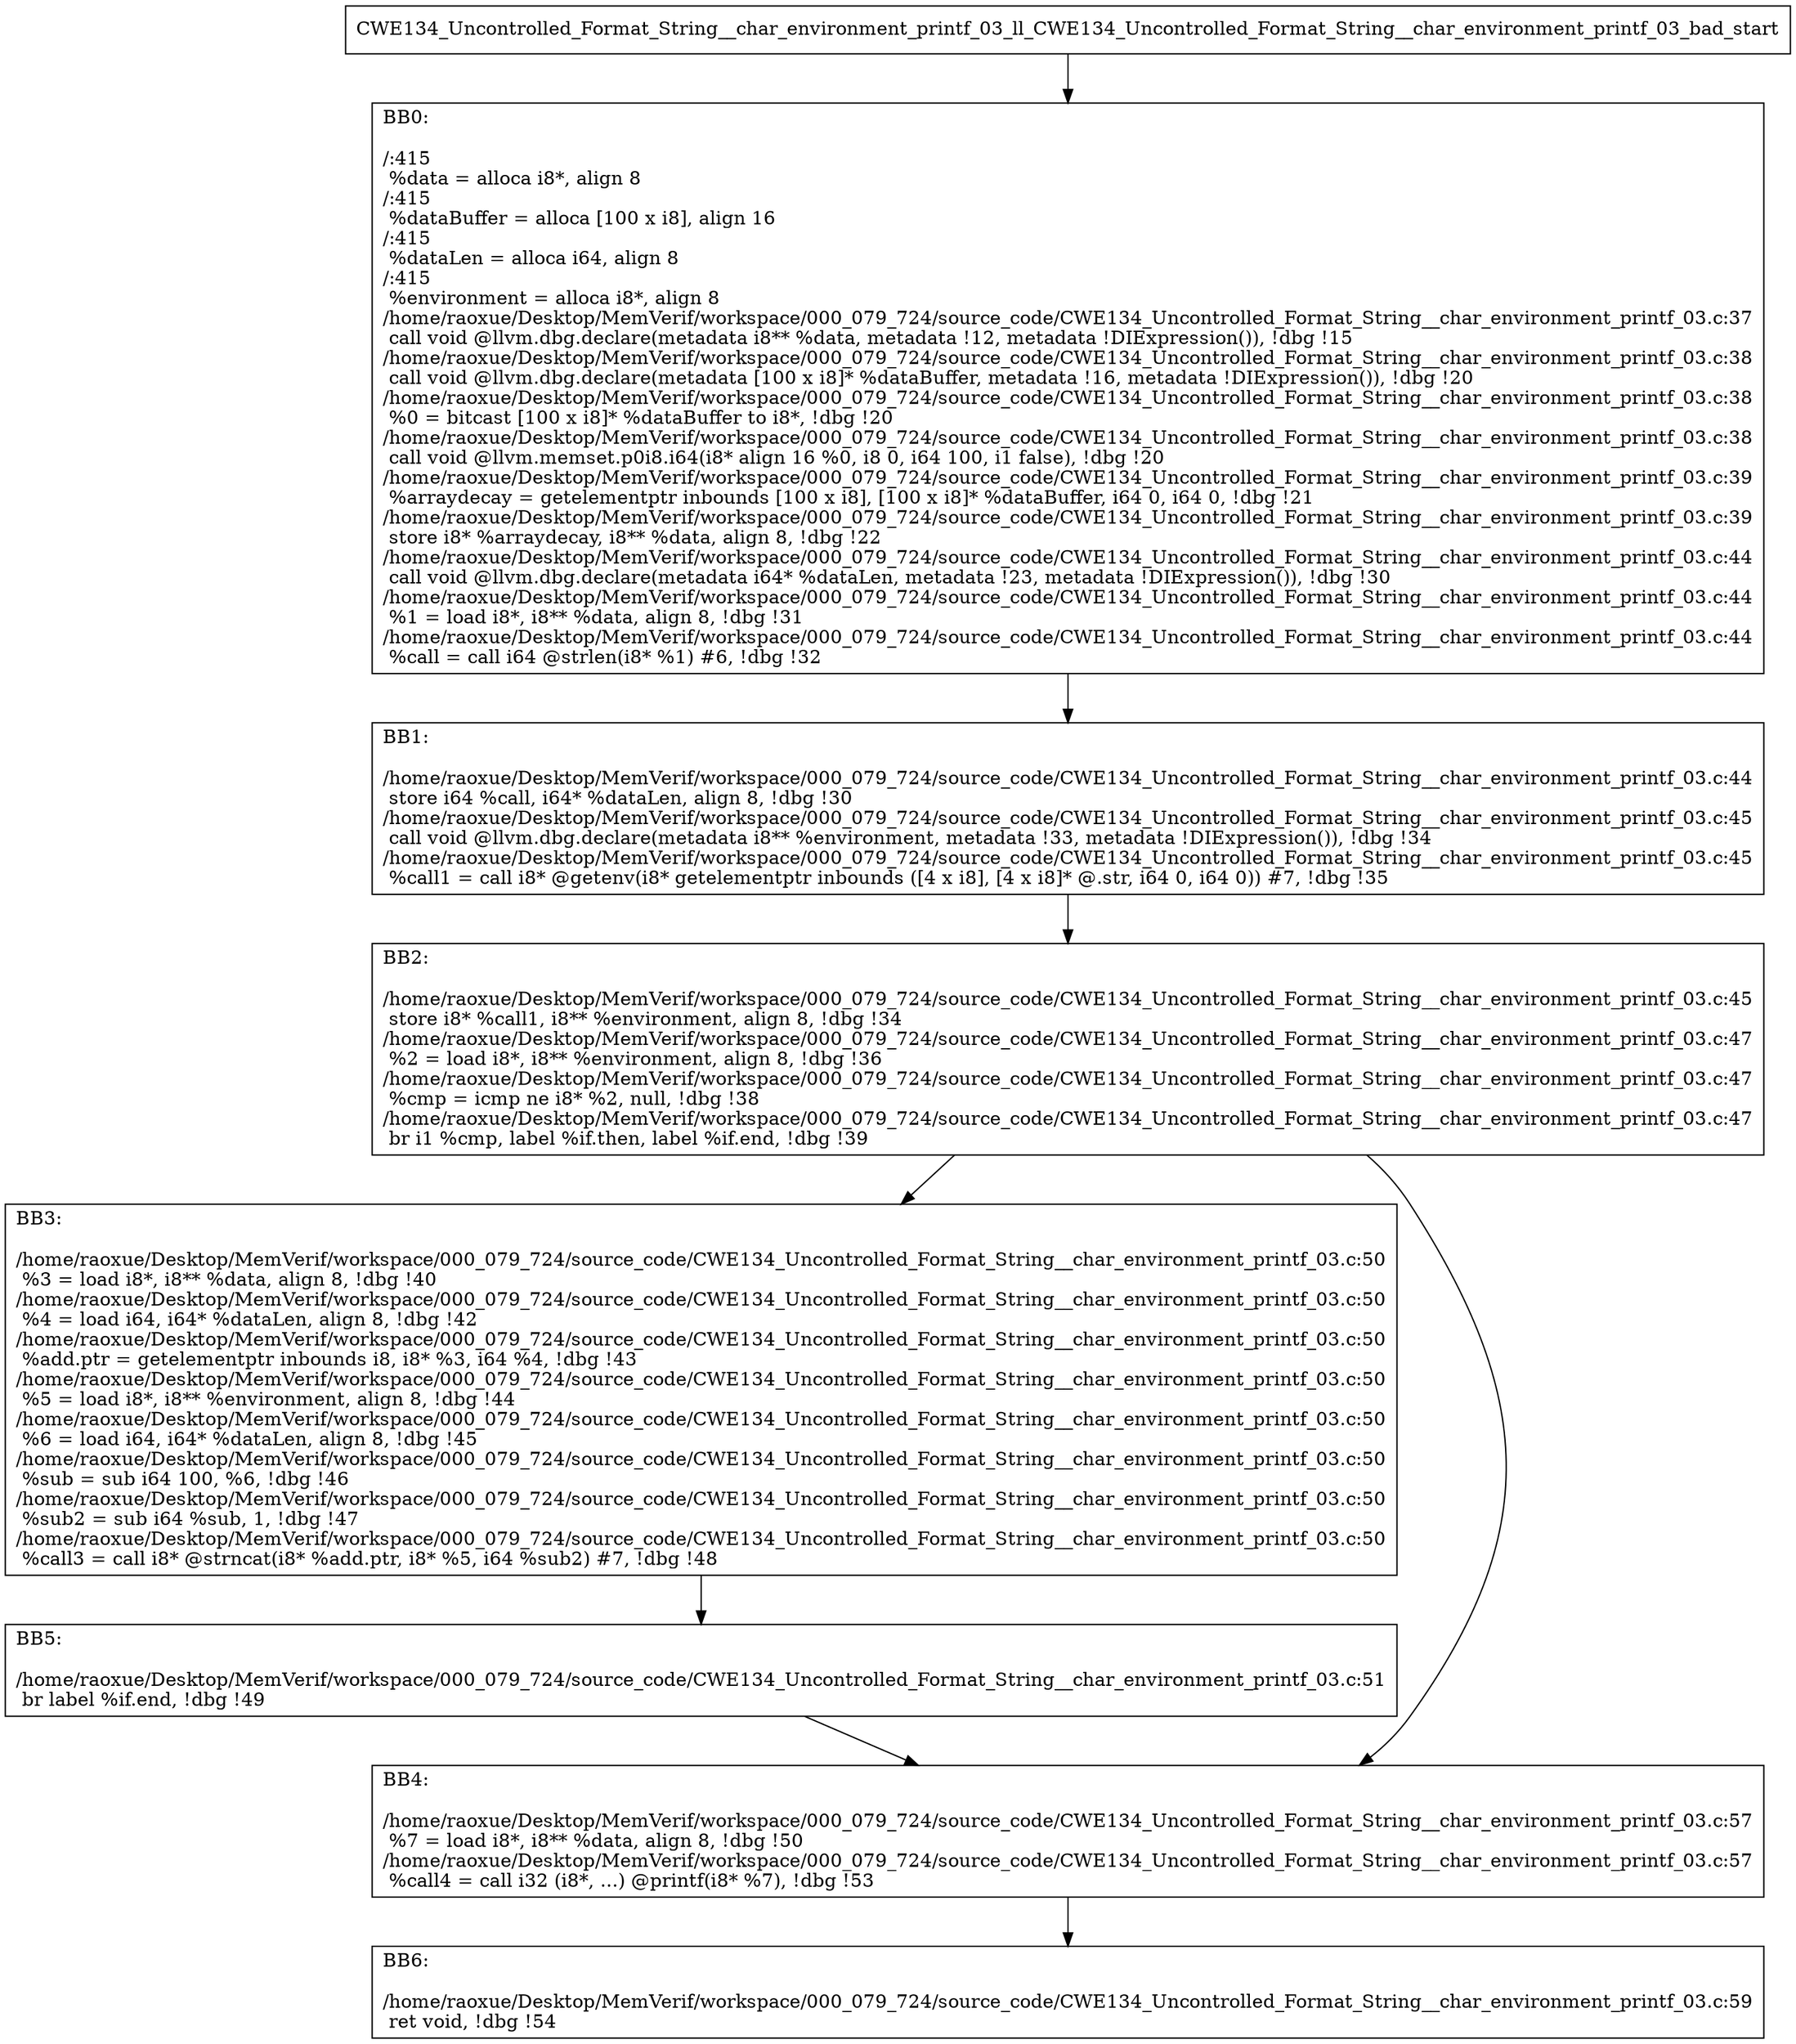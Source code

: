 digraph "CFG for'CWE134_Uncontrolled_Format_String__char_environment_printf_03_ll_CWE134_Uncontrolled_Format_String__char_environment_printf_03_bad' function" {
	BBCWE134_Uncontrolled_Format_String__char_environment_printf_03_ll_CWE134_Uncontrolled_Format_String__char_environment_printf_03_bad_start[shape=record,label="{CWE134_Uncontrolled_Format_String__char_environment_printf_03_ll_CWE134_Uncontrolled_Format_String__char_environment_printf_03_bad_start}"];
	BBCWE134_Uncontrolled_Format_String__char_environment_printf_03_ll_CWE134_Uncontrolled_Format_String__char_environment_printf_03_bad_start-> CWE134_Uncontrolled_Format_String__char_environment_printf_03_ll_CWE134_Uncontrolled_Format_String__char_environment_printf_03_badBB0;
	CWE134_Uncontrolled_Format_String__char_environment_printf_03_ll_CWE134_Uncontrolled_Format_String__char_environment_printf_03_badBB0 [shape=record, label="{BB0:\l\l/:415\l
  %data = alloca i8*, align 8\l
/:415\l
  %dataBuffer = alloca [100 x i8], align 16\l
/:415\l
  %dataLen = alloca i64, align 8\l
/:415\l
  %environment = alloca i8*, align 8\l
/home/raoxue/Desktop/MemVerif/workspace/000_079_724/source_code/CWE134_Uncontrolled_Format_String__char_environment_printf_03.c:37\l
  call void @llvm.dbg.declare(metadata i8** %data, metadata !12, metadata !DIExpression()), !dbg !15\l
/home/raoxue/Desktop/MemVerif/workspace/000_079_724/source_code/CWE134_Uncontrolled_Format_String__char_environment_printf_03.c:38\l
  call void @llvm.dbg.declare(metadata [100 x i8]* %dataBuffer, metadata !16, metadata !DIExpression()), !dbg !20\l
/home/raoxue/Desktop/MemVerif/workspace/000_079_724/source_code/CWE134_Uncontrolled_Format_String__char_environment_printf_03.c:38\l
  %0 = bitcast [100 x i8]* %dataBuffer to i8*, !dbg !20\l
/home/raoxue/Desktop/MemVerif/workspace/000_079_724/source_code/CWE134_Uncontrolled_Format_String__char_environment_printf_03.c:38\l
  call void @llvm.memset.p0i8.i64(i8* align 16 %0, i8 0, i64 100, i1 false), !dbg !20\l
/home/raoxue/Desktop/MemVerif/workspace/000_079_724/source_code/CWE134_Uncontrolled_Format_String__char_environment_printf_03.c:39\l
  %arraydecay = getelementptr inbounds [100 x i8], [100 x i8]* %dataBuffer, i64 0, i64 0, !dbg !21\l
/home/raoxue/Desktop/MemVerif/workspace/000_079_724/source_code/CWE134_Uncontrolled_Format_String__char_environment_printf_03.c:39\l
  store i8* %arraydecay, i8** %data, align 8, !dbg !22\l
/home/raoxue/Desktop/MemVerif/workspace/000_079_724/source_code/CWE134_Uncontrolled_Format_String__char_environment_printf_03.c:44\l
  call void @llvm.dbg.declare(metadata i64* %dataLen, metadata !23, metadata !DIExpression()), !dbg !30\l
/home/raoxue/Desktop/MemVerif/workspace/000_079_724/source_code/CWE134_Uncontrolled_Format_String__char_environment_printf_03.c:44\l
  %1 = load i8*, i8** %data, align 8, !dbg !31\l
/home/raoxue/Desktop/MemVerif/workspace/000_079_724/source_code/CWE134_Uncontrolled_Format_String__char_environment_printf_03.c:44\l
  %call = call i64 @strlen(i8* %1) #6, !dbg !32\l
}"];
	CWE134_Uncontrolled_Format_String__char_environment_printf_03_ll_CWE134_Uncontrolled_Format_String__char_environment_printf_03_badBB0-> CWE134_Uncontrolled_Format_String__char_environment_printf_03_ll_CWE134_Uncontrolled_Format_String__char_environment_printf_03_badBB1;
	CWE134_Uncontrolled_Format_String__char_environment_printf_03_ll_CWE134_Uncontrolled_Format_String__char_environment_printf_03_badBB1 [shape=record, label="{BB1:\l\l/home/raoxue/Desktop/MemVerif/workspace/000_079_724/source_code/CWE134_Uncontrolled_Format_String__char_environment_printf_03.c:44\l
  store i64 %call, i64* %dataLen, align 8, !dbg !30\l
/home/raoxue/Desktop/MemVerif/workspace/000_079_724/source_code/CWE134_Uncontrolled_Format_String__char_environment_printf_03.c:45\l
  call void @llvm.dbg.declare(metadata i8** %environment, metadata !33, metadata !DIExpression()), !dbg !34\l
/home/raoxue/Desktop/MemVerif/workspace/000_079_724/source_code/CWE134_Uncontrolled_Format_String__char_environment_printf_03.c:45\l
  %call1 = call i8* @getenv(i8* getelementptr inbounds ([4 x i8], [4 x i8]* @.str, i64 0, i64 0)) #7, !dbg !35\l
}"];
	CWE134_Uncontrolled_Format_String__char_environment_printf_03_ll_CWE134_Uncontrolled_Format_String__char_environment_printf_03_badBB1-> CWE134_Uncontrolled_Format_String__char_environment_printf_03_ll_CWE134_Uncontrolled_Format_String__char_environment_printf_03_badBB2;
	CWE134_Uncontrolled_Format_String__char_environment_printf_03_ll_CWE134_Uncontrolled_Format_String__char_environment_printf_03_badBB2 [shape=record, label="{BB2:\l\l/home/raoxue/Desktop/MemVerif/workspace/000_079_724/source_code/CWE134_Uncontrolled_Format_String__char_environment_printf_03.c:45\l
  store i8* %call1, i8** %environment, align 8, !dbg !34\l
/home/raoxue/Desktop/MemVerif/workspace/000_079_724/source_code/CWE134_Uncontrolled_Format_String__char_environment_printf_03.c:47\l
  %2 = load i8*, i8** %environment, align 8, !dbg !36\l
/home/raoxue/Desktop/MemVerif/workspace/000_079_724/source_code/CWE134_Uncontrolled_Format_String__char_environment_printf_03.c:47\l
  %cmp = icmp ne i8* %2, null, !dbg !38\l
/home/raoxue/Desktop/MemVerif/workspace/000_079_724/source_code/CWE134_Uncontrolled_Format_String__char_environment_printf_03.c:47\l
  br i1 %cmp, label %if.then, label %if.end, !dbg !39\l
}"];
	CWE134_Uncontrolled_Format_String__char_environment_printf_03_ll_CWE134_Uncontrolled_Format_String__char_environment_printf_03_badBB2-> CWE134_Uncontrolled_Format_String__char_environment_printf_03_ll_CWE134_Uncontrolled_Format_String__char_environment_printf_03_badBB3;
	CWE134_Uncontrolled_Format_String__char_environment_printf_03_ll_CWE134_Uncontrolled_Format_String__char_environment_printf_03_badBB2-> CWE134_Uncontrolled_Format_String__char_environment_printf_03_ll_CWE134_Uncontrolled_Format_String__char_environment_printf_03_badBB4;
	CWE134_Uncontrolled_Format_String__char_environment_printf_03_ll_CWE134_Uncontrolled_Format_String__char_environment_printf_03_badBB3 [shape=record, label="{BB3:\l\l/home/raoxue/Desktop/MemVerif/workspace/000_079_724/source_code/CWE134_Uncontrolled_Format_String__char_environment_printf_03.c:50\l
  %3 = load i8*, i8** %data, align 8, !dbg !40\l
/home/raoxue/Desktop/MemVerif/workspace/000_079_724/source_code/CWE134_Uncontrolled_Format_String__char_environment_printf_03.c:50\l
  %4 = load i64, i64* %dataLen, align 8, !dbg !42\l
/home/raoxue/Desktop/MemVerif/workspace/000_079_724/source_code/CWE134_Uncontrolled_Format_String__char_environment_printf_03.c:50\l
  %add.ptr = getelementptr inbounds i8, i8* %3, i64 %4, !dbg !43\l
/home/raoxue/Desktop/MemVerif/workspace/000_079_724/source_code/CWE134_Uncontrolled_Format_String__char_environment_printf_03.c:50\l
  %5 = load i8*, i8** %environment, align 8, !dbg !44\l
/home/raoxue/Desktop/MemVerif/workspace/000_079_724/source_code/CWE134_Uncontrolled_Format_String__char_environment_printf_03.c:50\l
  %6 = load i64, i64* %dataLen, align 8, !dbg !45\l
/home/raoxue/Desktop/MemVerif/workspace/000_079_724/source_code/CWE134_Uncontrolled_Format_String__char_environment_printf_03.c:50\l
  %sub = sub i64 100, %6, !dbg !46\l
/home/raoxue/Desktop/MemVerif/workspace/000_079_724/source_code/CWE134_Uncontrolled_Format_String__char_environment_printf_03.c:50\l
  %sub2 = sub i64 %sub, 1, !dbg !47\l
/home/raoxue/Desktop/MemVerif/workspace/000_079_724/source_code/CWE134_Uncontrolled_Format_String__char_environment_printf_03.c:50\l
  %call3 = call i8* @strncat(i8* %add.ptr, i8* %5, i64 %sub2) #7, !dbg !48\l
}"];
	CWE134_Uncontrolled_Format_String__char_environment_printf_03_ll_CWE134_Uncontrolled_Format_String__char_environment_printf_03_badBB3-> CWE134_Uncontrolled_Format_String__char_environment_printf_03_ll_CWE134_Uncontrolled_Format_String__char_environment_printf_03_badBB5;
	CWE134_Uncontrolled_Format_String__char_environment_printf_03_ll_CWE134_Uncontrolled_Format_String__char_environment_printf_03_badBB5 [shape=record, label="{BB5:\l\l/home/raoxue/Desktop/MemVerif/workspace/000_079_724/source_code/CWE134_Uncontrolled_Format_String__char_environment_printf_03.c:51\l
  br label %if.end, !dbg !49\l
}"];
	CWE134_Uncontrolled_Format_String__char_environment_printf_03_ll_CWE134_Uncontrolled_Format_String__char_environment_printf_03_badBB5-> CWE134_Uncontrolled_Format_String__char_environment_printf_03_ll_CWE134_Uncontrolled_Format_String__char_environment_printf_03_badBB4;
	CWE134_Uncontrolled_Format_String__char_environment_printf_03_ll_CWE134_Uncontrolled_Format_String__char_environment_printf_03_badBB4 [shape=record, label="{BB4:\l\l/home/raoxue/Desktop/MemVerif/workspace/000_079_724/source_code/CWE134_Uncontrolled_Format_String__char_environment_printf_03.c:57\l
  %7 = load i8*, i8** %data, align 8, !dbg !50\l
/home/raoxue/Desktop/MemVerif/workspace/000_079_724/source_code/CWE134_Uncontrolled_Format_String__char_environment_printf_03.c:57\l
  %call4 = call i32 (i8*, ...) @printf(i8* %7), !dbg !53\l
}"];
	CWE134_Uncontrolled_Format_String__char_environment_printf_03_ll_CWE134_Uncontrolled_Format_String__char_environment_printf_03_badBB4-> CWE134_Uncontrolled_Format_String__char_environment_printf_03_ll_CWE134_Uncontrolled_Format_String__char_environment_printf_03_badBB6;
	CWE134_Uncontrolled_Format_String__char_environment_printf_03_ll_CWE134_Uncontrolled_Format_String__char_environment_printf_03_badBB6 [shape=record, label="{BB6:\l\l/home/raoxue/Desktop/MemVerif/workspace/000_079_724/source_code/CWE134_Uncontrolled_Format_String__char_environment_printf_03.c:59\l
  ret void, !dbg !54\l
}"];
}
